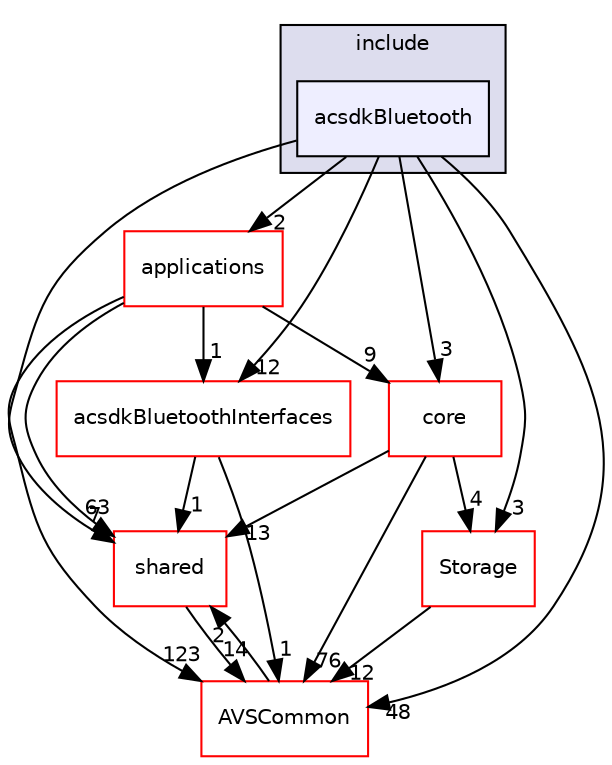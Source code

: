 digraph "/workplace/avs-device-sdk/capabilities/Bluetooth/acsdkBluetooth/include/acsdkBluetooth" {
  compound=true
  node [ fontsize="10", fontname="Helvetica"];
  edge [ labelfontsize="10", labelfontname="Helvetica"];
  subgraph clusterdir_f2a3a96bd4a4f0744e5577275191b358 {
    graph [ bgcolor="#ddddee", pencolor="black", label="include" fontname="Helvetica", fontsize="10", URL="dir_f2a3a96bd4a4f0744e5577275191b358.html"]
  dir_6df1672619a89e13b5d35d928ec03cd0 [shape=box, label="acsdkBluetooth", style="filled", fillcolor="#eeeeff", pencolor="black", URL="dir_6df1672619a89e13b5d35d928ec03cd0.html"];
  }
  dir_9982052f7ce695d12571567315b2fafa [shape=box label="shared" fillcolor="white" style="filled" color="red" URL="dir_9982052f7ce695d12571567315b2fafa.html"];
  dir_a6e4fee11f07c3b70486e88fe92cbbdc [shape=box label="applications" fillcolor="white" style="filled" color="red" URL="dir_a6e4fee11f07c3b70486e88fe92cbbdc.html"];
  dir_d29c5f5a2915d6c5388c9daae4f109c7 [shape=box label="Storage" fillcolor="white" style="filled" color="red" URL="dir_d29c5f5a2915d6c5388c9daae4f109c7.html"];
  dir_13e65effb2bde530b17b3d5eefcd0266 [shape=box label="AVSCommon" fillcolor="white" style="filled" color="red" URL="dir_13e65effb2bde530b17b3d5eefcd0266.html"];
  dir_4270bfced15e0e73154b13468c7c9ad9 [shape=box label="core" fillcolor="white" style="filled" color="red" URL="dir_4270bfced15e0e73154b13468c7c9ad9.html"];
  dir_d6090b0167727de9c3086da5455efe48 [shape=box label="acsdkBluetoothInterfaces" fillcolor="white" style="filled" color="red" URL="dir_d6090b0167727de9c3086da5455efe48.html"];
  dir_9982052f7ce695d12571567315b2fafa->dir_13e65effb2bde530b17b3d5eefcd0266 [headlabel="14", labeldistance=1.5 headhref="dir_000598_000017.html"];
  dir_6df1672619a89e13b5d35d928ec03cd0->dir_9982052f7ce695d12571567315b2fafa [headlabel="7", labeldistance=1.5 headhref="dir_000284_000598.html"];
  dir_6df1672619a89e13b5d35d928ec03cd0->dir_a6e4fee11f07c3b70486e88fe92cbbdc [headlabel="2", labeldistance=1.5 headhref="dir_000284_000028.html"];
  dir_6df1672619a89e13b5d35d928ec03cd0->dir_d29c5f5a2915d6c5388c9daae4f109c7 [headlabel="3", labeldistance=1.5 headhref="dir_000284_000643.html"];
  dir_6df1672619a89e13b5d35d928ec03cd0->dir_13e65effb2bde530b17b3d5eefcd0266 [headlabel="48", labeldistance=1.5 headhref="dir_000284_000017.html"];
  dir_6df1672619a89e13b5d35d928ec03cd0->dir_4270bfced15e0e73154b13468c7c9ad9 [headlabel="3", labeldistance=1.5 headhref="dir_000284_000461.html"];
  dir_6df1672619a89e13b5d35d928ec03cd0->dir_d6090b0167727de9c3086da5455efe48 [headlabel="12", labeldistance=1.5 headhref="dir_000284_000287.html"];
  dir_a6e4fee11f07c3b70486e88fe92cbbdc->dir_9982052f7ce695d12571567315b2fafa [headlabel="63", labeldistance=1.5 headhref="dir_000028_000598.html"];
  dir_a6e4fee11f07c3b70486e88fe92cbbdc->dir_13e65effb2bde530b17b3d5eefcd0266 [headlabel="123", labeldistance=1.5 headhref="dir_000028_000017.html"];
  dir_a6e4fee11f07c3b70486e88fe92cbbdc->dir_4270bfced15e0e73154b13468c7c9ad9 [headlabel="9", labeldistance=1.5 headhref="dir_000028_000461.html"];
  dir_a6e4fee11f07c3b70486e88fe92cbbdc->dir_d6090b0167727de9c3086da5455efe48 [headlabel="1", labeldistance=1.5 headhref="dir_000028_000287.html"];
  dir_d29c5f5a2915d6c5388c9daae4f109c7->dir_13e65effb2bde530b17b3d5eefcd0266 [headlabel="12", labeldistance=1.5 headhref="dir_000643_000017.html"];
  dir_13e65effb2bde530b17b3d5eefcd0266->dir_9982052f7ce695d12571567315b2fafa [headlabel="2", labeldistance=1.5 headhref="dir_000017_000598.html"];
  dir_4270bfced15e0e73154b13468c7c9ad9->dir_9982052f7ce695d12571567315b2fafa [headlabel="13", labeldistance=1.5 headhref="dir_000461_000598.html"];
  dir_4270bfced15e0e73154b13468c7c9ad9->dir_d29c5f5a2915d6c5388c9daae4f109c7 [headlabel="4", labeldistance=1.5 headhref="dir_000461_000643.html"];
  dir_4270bfced15e0e73154b13468c7c9ad9->dir_13e65effb2bde530b17b3d5eefcd0266 [headlabel="76", labeldistance=1.5 headhref="dir_000461_000017.html"];
  dir_d6090b0167727de9c3086da5455efe48->dir_9982052f7ce695d12571567315b2fafa [headlabel="1", labeldistance=1.5 headhref="dir_000287_000598.html"];
  dir_d6090b0167727de9c3086da5455efe48->dir_13e65effb2bde530b17b3d5eefcd0266 [headlabel="1", labeldistance=1.5 headhref="dir_000287_000017.html"];
}
